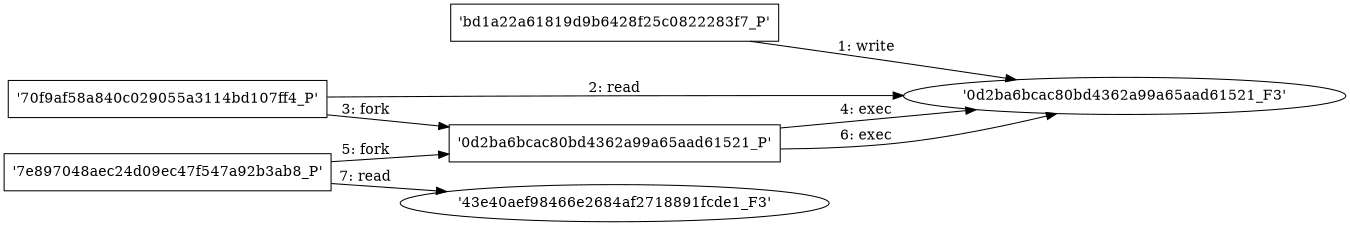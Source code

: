 digraph "D:\Learning\Paper\apt\基于CTI的攻击预警\Dataset\攻击图\ASGfromALLCTI\Vulnerability Spotlight Multiple Code Execution Vulnerabilities in Oracle Outside In Technology.dot" {
rankdir="LR"
size="9"
fixedsize="false"
splines="true"
nodesep=0.3
ranksep=0
fontsize=10
overlap="scalexy"
engine= "neato"
	"'0d2ba6bcac80bd4362a99a65aad61521_F3'" [node_type=file shape=ellipse]
	"'bd1a22a61819d9b6428f25c0822283f7_P'" [node_type=Process shape=box]
	"'bd1a22a61819d9b6428f25c0822283f7_P'" -> "'0d2ba6bcac80bd4362a99a65aad61521_F3'" [label="1: write"]
	"'0d2ba6bcac80bd4362a99a65aad61521_F3'" [node_type=file shape=ellipse]
	"'70f9af58a840c029055a3114bd107ff4_P'" [node_type=Process shape=box]
	"'70f9af58a840c029055a3114bd107ff4_P'" -> "'0d2ba6bcac80bd4362a99a65aad61521_F3'" [label="2: read"]
	"'70f9af58a840c029055a3114bd107ff4_P'" [node_type=Process shape=box]
	"'0d2ba6bcac80bd4362a99a65aad61521_P'" [node_type=Process shape=box]
	"'70f9af58a840c029055a3114bd107ff4_P'" -> "'0d2ba6bcac80bd4362a99a65aad61521_P'" [label="3: fork"]
	"'0d2ba6bcac80bd4362a99a65aad61521_P'" [node_type=Process shape=box]
	"'0d2ba6bcac80bd4362a99a65aad61521_F3'" [node_type=File shape=ellipse]
	"'0d2ba6bcac80bd4362a99a65aad61521_P'" -> "'0d2ba6bcac80bd4362a99a65aad61521_F3'" [label="4: exec"]
	"'7e897048aec24d09ec47f547a92b3ab8_P'" [node_type=Process shape=box]
	"'0d2ba6bcac80bd4362a99a65aad61521_P'" [node_type=Process shape=box]
	"'7e897048aec24d09ec47f547a92b3ab8_P'" -> "'0d2ba6bcac80bd4362a99a65aad61521_P'" [label="5: fork"]
	"'0d2ba6bcac80bd4362a99a65aad61521_P'" [node_type=Process shape=box]
	"'0d2ba6bcac80bd4362a99a65aad61521_F3'" [node_type=File shape=ellipse]
	"'0d2ba6bcac80bd4362a99a65aad61521_P'" -> "'0d2ba6bcac80bd4362a99a65aad61521_F3'" [label="6: exec"]
	"'43e40aef98466e2684af2718891fcde1_F3'" [node_type=file shape=ellipse]
	"'7e897048aec24d09ec47f547a92b3ab8_P'" [node_type=Process shape=box]
	"'7e897048aec24d09ec47f547a92b3ab8_P'" -> "'43e40aef98466e2684af2718891fcde1_F3'" [label="7: read"]
}
